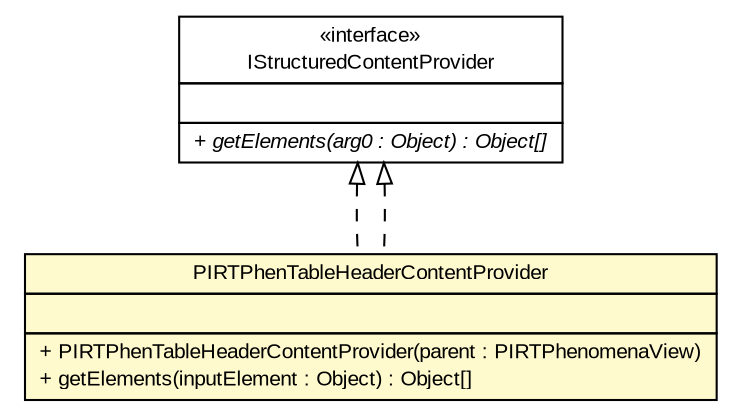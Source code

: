 #!/usr/local/bin/dot
#
# Class diagram 
# Generated by UMLGraph version R5_6-24-gf6e263 (http://www.umlgraph.org/)
#

digraph G {
	edge [fontname="arial",fontsize=10,labelfontname="arial",labelfontsize=10];
	node [fontname="arial",fontsize=10,shape=plaintext];
	nodesep=0.25;
	ranksep=0.5;
	// gov.sandia.cf.parts.ui.pirt.editors.PIRTPhenTableHeaderContentProvider
	c330068 [label=<<table title="gov.sandia.cf.parts.ui.pirt.editors.PIRTPhenTableHeaderContentProvider" border="0" cellborder="1" cellspacing="0" cellpadding="2" port="p" bgcolor="lemonChiffon" href="./PIRTPhenTableHeaderContentProvider.html">
		<tr><td><table border="0" cellspacing="0" cellpadding="1">
<tr><td align="center" balign="center"> PIRTPhenTableHeaderContentProvider </td></tr>
		</table></td></tr>
		<tr><td><table border="0" cellspacing="0" cellpadding="1">
<tr><td align="left" balign="left">  </td></tr>
		</table></td></tr>
		<tr><td><table border="0" cellspacing="0" cellpadding="1">
<tr><td align="left" balign="left"> + PIRTPhenTableHeaderContentProvider(parent : PIRTPhenomenaView) </td></tr>
<tr><td align="left" balign="left"> + getElements(inputElement : Object) : Object[] </td></tr>
		</table></td></tr>
		</table>>, URL="./PIRTPhenTableHeaderContentProvider.html", fontname="arial", fontcolor="black", fontsize=10.0];
	//gov.sandia.cf.parts.ui.pirt.editors.PIRTPhenTableHeaderContentProvider implements org.eclipse.jface.viewers.IStructuredContentProvider
	c330202:p -> c330068:p [dir=back,arrowtail=empty,style=dashed];
	//gov.sandia.cf.parts.ui.pirt.editors.PIRTPhenTableHeaderContentProvider implements org.eclipse.jface.viewers.IStructuredContentProvider
	c330202:p -> c330068:p [dir=back,arrowtail=empty,style=dashed];
	// org.eclipse.jface.viewers.IStructuredContentProvider
	c330202 [label=<<table title="org.eclipse.jface.viewers.IStructuredContentProvider" border="0" cellborder="1" cellspacing="0" cellpadding="2" port="p" href="http://java.sun.com/j2se/1.4.2/docs/api/org/eclipse/jface/viewers/IStructuredContentProvider.html">
		<tr><td><table border="0" cellspacing="0" cellpadding="1">
<tr><td align="center" balign="center"> &#171;interface&#187; </td></tr>
<tr><td align="center" balign="center"> IStructuredContentProvider </td></tr>
		</table></td></tr>
		<tr><td><table border="0" cellspacing="0" cellpadding="1">
<tr><td align="left" balign="left">  </td></tr>
		</table></td></tr>
		<tr><td><table border="0" cellspacing="0" cellpadding="1">
<tr><td align="left" balign="left"><font face="arial italic" point-size="10.0"> + getElements(arg0 : Object) : Object[] </font></td></tr>
		</table></td></tr>
		</table>>, URL="http://java.sun.com/j2se/1.4.2/docs/api/org/eclipse/jface/viewers/IStructuredContentProvider.html", fontname="arial", fontcolor="black", fontsize=10.0];
}

